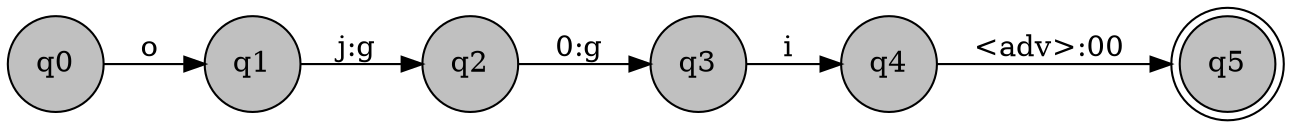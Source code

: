 // This graph generated with hfst-fst2txt
digraph "string()" {
charset = UTF8;
rankdir = LR;
node [shape=circle,style=filled,fillcolor=gray]
q0 [label="q0"] 
q1 [label="q1"] 
q2 [label="q2"] 
q3 [label="q3"] 
q4 [label="q4"] 
q5 [shape=doublecircle,label="q5"] 
q0 -> q1 [label="o "];
q1 -> q2 [label="j:g "];
q2 -> q3 [label="0:g "];
q3 -> q4 [label="i "];
q4 -> q5 [label="<adv>:00 "];
}
